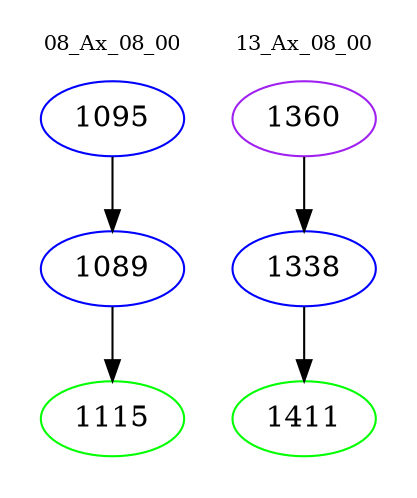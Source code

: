 digraph{
subgraph cluster_0 {
color = white
label = "08_Ax_08_00";
fontsize=10;
T0_1095 [label="1095", color="blue"]
T0_1095 -> T0_1089 [color="black"]
T0_1089 [label="1089", color="blue"]
T0_1089 -> T0_1115 [color="black"]
T0_1115 [label="1115", color="green"]
}
subgraph cluster_1 {
color = white
label = "13_Ax_08_00";
fontsize=10;
T1_1360 [label="1360", color="purple"]
T1_1360 -> T1_1338 [color="black"]
T1_1338 [label="1338", color="blue"]
T1_1338 -> T1_1411 [color="black"]
T1_1411 [label="1411", color="green"]
}
}
